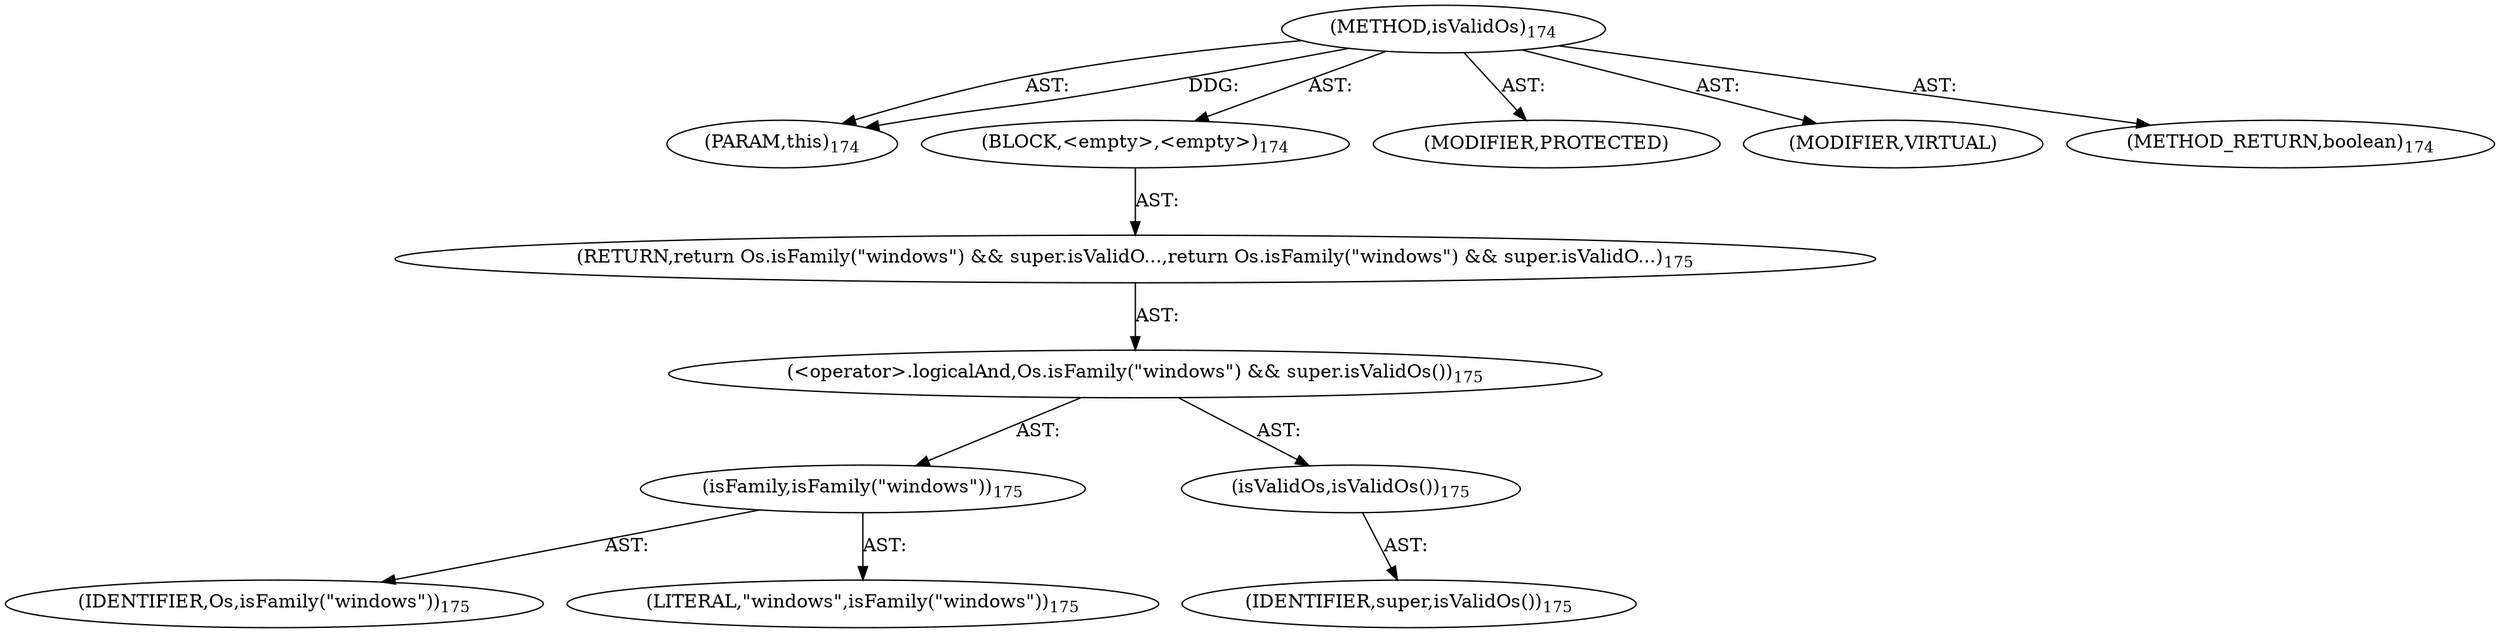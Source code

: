 digraph "isValidOs" {  
"111669149709" [label = <(METHOD,isValidOs)<SUB>174</SUB>> ]
"115964117017" [label = <(PARAM,this)<SUB>174</SUB>> ]
"25769803797" [label = <(BLOCK,&lt;empty&gt;,&lt;empty&gt;)<SUB>174</SUB>> ]
"146028888064" [label = <(RETURN,return Os.isFamily(&quot;windows&quot;) &amp;&amp; super.isValidO...,return Os.isFamily(&quot;windows&quot;) &amp;&amp; super.isValidO...)<SUB>175</SUB>> ]
"30064771140" [label = <(&lt;operator&gt;.logicalAnd,Os.isFamily(&quot;windows&quot;) &amp;&amp; super.isValidOs())<SUB>175</SUB>> ]
"30064771141" [label = <(isFamily,isFamily(&quot;windows&quot;))<SUB>175</SUB>> ]
"68719476790" [label = <(IDENTIFIER,Os,isFamily(&quot;windows&quot;))<SUB>175</SUB>> ]
"90194313227" [label = <(LITERAL,&quot;windows&quot;,isFamily(&quot;windows&quot;))<SUB>175</SUB>> ]
"30064771142" [label = <(isValidOs,isValidOs())<SUB>175</SUB>> ]
"68719476791" [label = <(IDENTIFIER,super,isValidOs())<SUB>175</SUB>> ]
"133143986215" [label = <(MODIFIER,PROTECTED)> ]
"133143986216" [label = <(MODIFIER,VIRTUAL)> ]
"128849018893" [label = <(METHOD_RETURN,boolean)<SUB>174</SUB>> ]
  "111669149709" -> "115964117017"  [ label = "AST: "] 
  "111669149709" -> "25769803797"  [ label = "AST: "] 
  "111669149709" -> "133143986215"  [ label = "AST: "] 
  "111669149709" -> "133143986216"  [ label = "AST: "] 
  "111669149709" -> "128849018893"  [ label = "AST: "] 
  "25769803797" -> "146028888064"  [ label = "AST: "] 
  "146028888064" -> "30064771140"  [ label = "AST: "] 
  "30064771140" -> "30064771141"  [ label = "AST: "] 
  "30064771140" -> "30064771142"  [ label = "AST: "] 
  "30064771141" -> "68719476790"  [ label = "AST: "] 
  "30064771141" -> "90194313227"  [ label = "AST: "] 
  "30064771142" -> "68719476791"  [ label = "AST: "] 
  "111669149709" -> "115964117017"  [ label = "DDG: "] 
}
